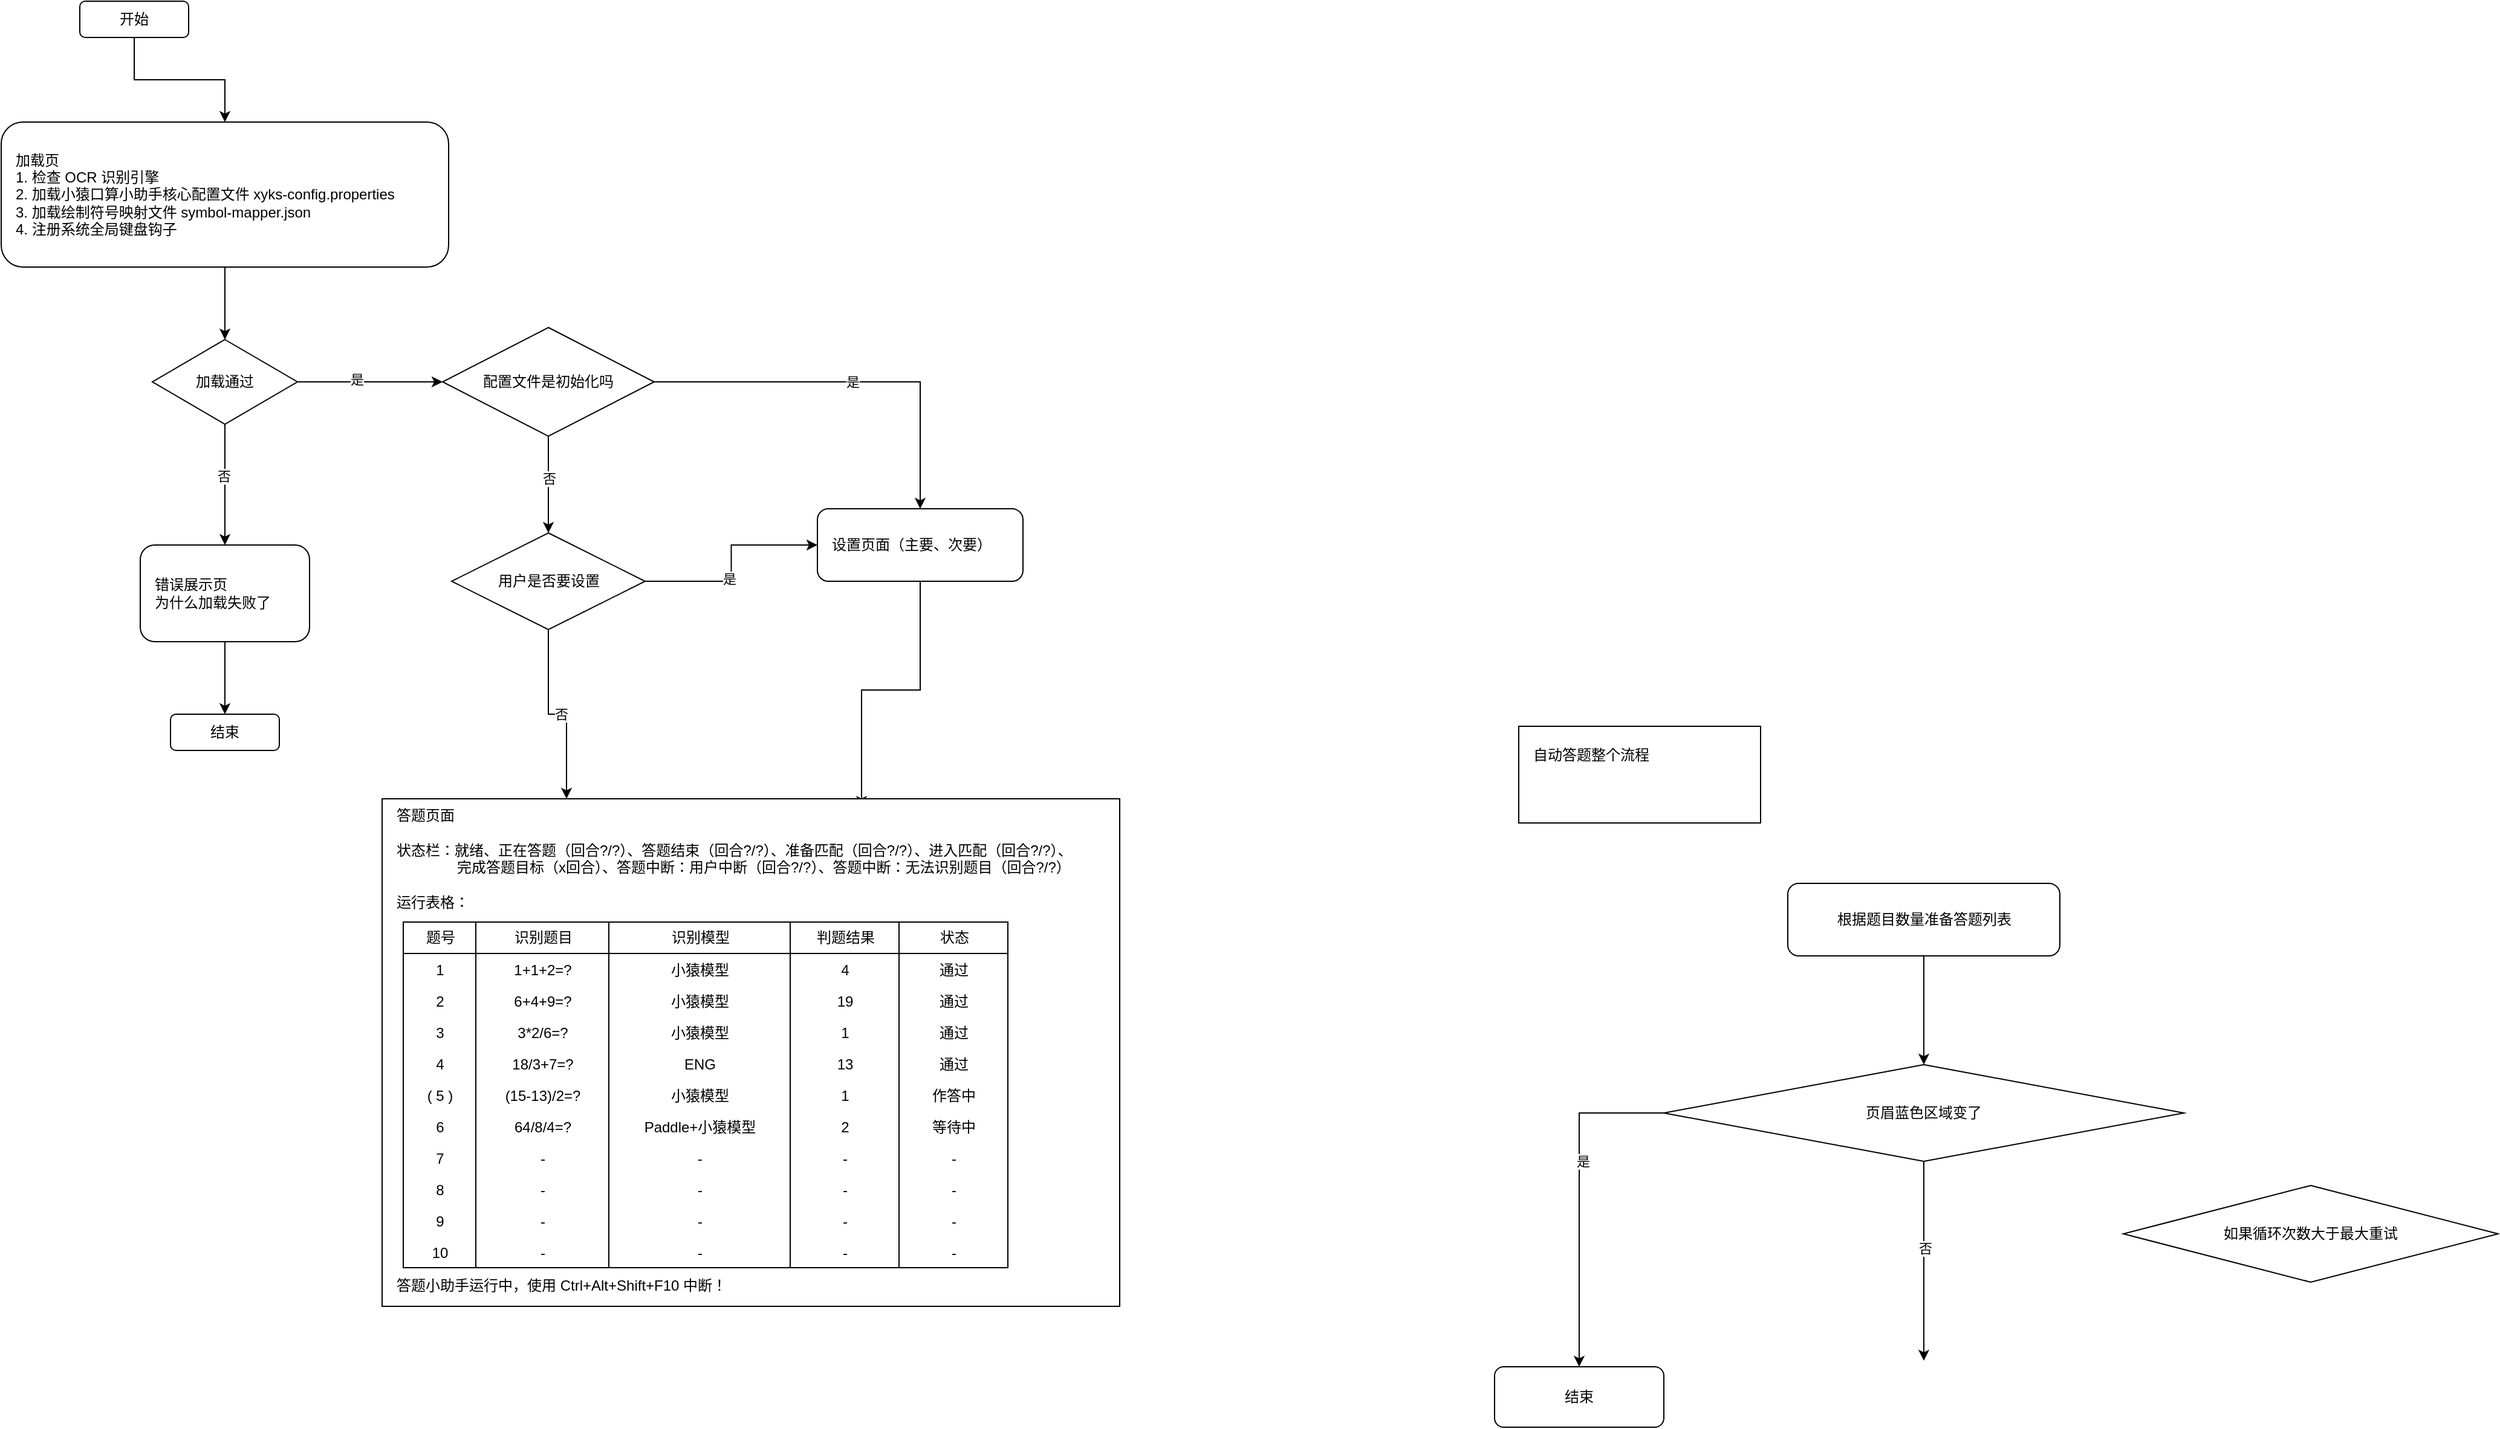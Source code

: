 <mxfile version="24.7.17">
  <diagram name="第 1 页" id="VIQIuGn3ec8fBQR2KspF">
    <mxGraphModel dx="989" dy="582" grid="1" gridSize="10" guides="1" tooltips="1" connect="1" arrows="1" fold="1" page="0" pageScale="1" pageWidth="827" pageHeight="1169" math="0" shadow="0">
      <root>
        <mxCell id="0" />
        <mxCell id="1" parent="0" />
        <mxCell id="X5T_Op0z2veCH_wAgRr7-8" style="edgeStyle=orthogonalEdgeStyle;rounded=0;orthogonalLoop=1;jettySize=auto;html=1;" parent="1" source="X5T_Op0z2veCH_wAgRr7-1" target="X5T_Op0z2veCH_wAgRr7-5" edge="1">
          <mxGeometry relative="1" as="geometry" />
        </mxCell>
        <mxCell id="X5T_Op0z2veCH_wAgRr7-1" value="开始" style="rounded=1;whiteSpace=wrap;html=1;" parent="1" vertex="1">
          <mxGeometry x="200" y="40" width="90" height="30" as="geometry" />
        </mxCell>
        <mxCell id="X5T_Op0z2veCH_wAgRr7-10" style="edgeStyle=orthogonalEdgeStyle;rounded=0;orthogonalLoop=1;jettySize=auto;html=1;" parent="1" source="X5T_Op0z2veCH_wAgRr7-5" target="X5T_Op0z2veCH_wAgRr7-7" edge="1">
          <mxGeometry relative="1" as="geometry" />
        </mxCell>
        <mxCell id="X5T_Op0z2veCH_wAgRr7-5" value="&lt;div&gt;加载页&lt;/div&gt;&lt;div&gt;1. 检查 OCR 识别引擎&lt;/div&gt;&lt;div&gt;2. 加载小猿口算小助手核心配置文件 xyks-config.properties&lt;/div&gt;&lt;div&gt;3. 加载绘制符号映射文件 symbol-mapper.json&lt;/div&gt;&lt;div&gt;4. 注册系统全局键盘钩子&lt;/div&gt;" style="rounded=1;whiteSpace=wrap;html=1;align=left;horizontal=1;spacingLeft=10;" parent="1" vertex="1">
          <mxGeometry x="135" y="140" width="370" height="120" as="geometry" />
        </mxCell>
        <mxCell id="X5T_Op0z2veCH_wAgRr7-6" value="结束" style="rounded=1;whiteSpace=wrap;html=1;" parent="1" vertex="1">
          <mxGeometry x="275" y="630" width="90" height="30" as="geometry" />
        </mxCell>
        <mxCell id="X5T_Op0z2veCH_wAgRr7-12" style="edgeStyle=orthogonalEdgeStyle;rounded=0;orthogonalLoop=1;jettySize=auto;html=1;entryX=0.5;entryY=0;entryDx=0;entryDy=0;" parent="1" source="X5T_Op0z2veCH_wAgRr7-7" target="X5T_Op0z2veCH_wAgRr7-11" edge="1">
          <mxGeometry relative="1" as="geometry" />
        </mxCell>
        <mxCell id="X5T_Op0z2veCH_wAgRr7-13" value="否" style="edgeLabel;html=1;align=center;verticalAlign=middle;resizable=0;points=[];" parent="X5T_Op0z2veCH_wAgRr7-12" vertex="1" connectable="0">
          <mxGeometry x="-0.153" y="-1" relative="1" as="geometry">
            <mxPoint as="offset" />
          </mxGeometry>
        </mxCell>
        <mxCell id="X5T_Op0z2veCH_wAgRr7-22" style="edgeStyle=orthogonalEdgeStyle;rounded=0;orthogonalLoop=1;jettySize=auto;html=1;entryX=0;entryY=0.5;entryDx=0;entryDy=0;" parent="1" source="X5T_Op0z2veCH_wAgRr7-7" target="X5T_Op0z2veCH_wAgRr7-16" edge="1">
          <mxGeometry relative="1" as="geometry" />
        </mxCell>
        <mxCell id="X5T_Op0z2veCH_wAgRr7-23" value="是" style="edgeLabel;html=1;align=center;verticalAlign=middle;resizable=0;points=[];" parent="X5T_Op0z2veCH_wAgRr7-22" vertex="1" connectable="0">
          <mxGeometry x="-0.185" y="2" relative="1" as="geometry">
            <mxPoint as="offset" />
          </mxGeometry>
        </mxCell>
        <mxCell id="X5T_Op0z2veCH_wAgRr7-7" value="加载通过" style="rhombus;whiteSpace=wrap;html=1;" parent="1" vertex="1">
          <mxGeometry x="260" y="320" width="120" height="70" as="geometry" />
        </mxCell>
        <mxCell id="X5T_Op0z2veCH_wAgRr7-14" style="edgeStyle=orthogonalEdgeStyle;rounded=0;orthogonalLoop=1;jettySize=auto;html=1;entryX=0.5;entryY=0;entryDx=0;entryDy=0;" parent="1" source="X5T_Op0z2veCH_wAgRr7-11" target="X5T_Op0z2veCH_wAgRr7-6" edge="1">
          <mxGeometry relative="1" as="geometry" />
        </mxCell>
        <mxCell id="X5T_Op0z2veCH_wAgRr7-11" value="错误展示页&lt;div&gt;为什么加载失败了&lt;/div&gt;" style="rounded=1;whiteSpace=wrap;html=1;align=left;verticalAlign=middle;spacingLeft=10;" parent="1" vertex="1">
          <mxGeometry x="250" y="490" width="140" height="80" as="geometry" />
        </mxCell>
        <mxCell id="X5T_Op0z2veCH_wAgRr7-15" value="设置页面（主要、次要）" style="rounded=1;whiteSpace=wrap;html=1;spacingLeft=10;align=left;" parent="1" vertex="1">
          <mxGeometry x="810" y="460" width="170" height="60" as="geometry" />
        </mxCell>
        <mxCell id="X5T_Op0z2veCH_wAgRr7-18" style="edgeStyle=orthogonalEdgeStyle;rounded=0;orthogonalLoop=1;jettySize=auto;html=1;" parent="1" source="X5T_Op0z2veCH_wAgRr7-16" target="X5T_Op0z2veCH_wAgRr7-17" edge="1">
          <mxGeometry relative="1" as="geometry" />
        </mxCell>
        <mxCell id="X5T_Op0z2veCH_wAgRr7-19" value="否" style="edgeLabel;html=1;align=center;verticalAlign=middle;resizable=0;points=[];" parent="X5T_Op0z2veCH_wAgRr7-18" vertex="1" connectable="0">
          <mxGeometry x="-0.119" relative="1" as="geometry">
            <mxPoint as="offset" />
          </mxGeometry>
        </mxCell>
        <mxCell id="X5T_Op0z2veCH_wAgRr7-20" style="edgeStyle=orthogonalEdgeStyle;rounded=0;orthogonalLoop=1;jettySize=auto;html=1;entryX=0.5;entryY=0;entryDx=0;entryDy=0;" parent="1" source="X5T_Op0z2veCH_wAgRr7-16" target="X5T_Op0z2veCH_wAgRr7-15" edge="1">
          <mxGeometry relative="1" as="geometry">
            <Array as="points">
              <mxPoint x="895" y="355" />
            </Array>
          </mxGeometry>
        </mxCell>
        <mxCell id="X5T_Op0z2veCH_wAgRr7-21" value="是" style="edgeLabel;html=1;align=center;verticalAlign=middle;resizable=0;points=[];" parent="X5T_Op0z2veCH_wAgRr7-20" vertex="1" connectable="0">
          <mxGeometry x="0.009" relative="1" as="geometry">
            <mxPoint as="offset" />
          </mxGeometry>
        </mxCell>
        <mxCell id="X5T_Op0z2veCH_wAgRr7-16" value="配置文件是初始化吗" style="rhombus;whiteSpace=wrap;html=1;" parent="1" vertex="1">
          <mxGeometry x="500" y="310" width="175" height="90" as="geometry" />
        </mxCell>
        <mxCell id="X5T_Op0z2veCH_wAgRr7-27" style="edgeStyle=orthogonalEdgeStyle;rounded=0;orthogonalLoop=1;jettySize=auto;html=1;entryX=0.25;entryY=0;entryDx=0;entryDy=0;" parent="1" source="X5T_Op0z2veCH_wAgRr7-17" target="X5T_Op0z2veCH_wAgRr7-26" edge="1">
          <mxGeometry relative="1" as="geometry" />
        </mxCell>
        <mxCell id="X5T_Op0z2veCH_wAgRr7-28" value="否" style="edgeLabel;html=1;align=center;verticalAlign=middle;resizable=0;points=[];" parent="X5T_Op0z2veCH_wAgRr7-27" vertex="1" connectable="0">
          <mxGeometry x="0.035" relative="1" as="geometry">
            <mxPoint as="offset" />
          </mxGeometry>
        </mxCell>
        <mxCell id="X5T_Op0z2veCH_wAgRr7-17" value="用户是否要设置" style="rhombus;whiteSpace=wrap;html=1;" parent="1" vertex="1">
          <mxGeometry x="507.5" y="480" width="160" height="80" as="geometry" />
        </mxCell>
        <mxCell id="X5T_Op0z2veCH_wAgRr7-24" style="edgeStyle=orthogonalEdgeStyle;rounded=0;orthogonalLoop=1;jettySize=auto;html=1;entryX=0;entryY=0.5;entryDx=0;entryDy=0;" parent="1" source="X5T_Op0z2veCH_wAgRr7-17" target="X5T_Op0z2veCH_wAgRr7-15" edge="1">
          <mxGeometry relative="1" as="geometry" />
        </mxCell>
        <mxCell id="X5T_Op0z2veCH_wAgRr7-25" value="是" style="edgeLabel;html=1;align=center;verticalAlign=middle;resizable=0;points=[];" parent="X5T_Op0z2veCH_wAgRr7-24" vertex="1" connectable="0">
          <mxGeometry x="-0.199" y="2" relative="1" as="geometry">
            <mxPoint as="offset" />
          </mxGeometry>
        </mxCell>
        <mxCell id="X5T_Op0z2veCH_wAgRr7-29" style="edgeStyle=orthogonalEdgeStyle;rounded=0;orthogonalLoop=1;jettySize=auto;html=1;entryX=0.65;entryY=0.016;entryDx=0;entryDy=0;entryPerimeter=0;" parent="1" source="X5T_Op0z2veCH_wAgRr7-15" target="X5T_Op0z2veCH_wAgRr7-26" edge="1">
          <mxGeometry relative="1" as="geometry" />
        </mxCell>
        <mxCell id="X5T_Op0z2veCH_wAgRr7-225" value="" style="group" parent="1" vertex="1" connectable="0">
          <mxGeometry x="450" y="700" width="610" height="420" as="geometry" />
        </mxCell>
        <mxCell id="X5T_Op0z2veCH_wAgRr7-26" value="答题页面&lt;div&gt;&lt;br&gt;&lt;/div&gt;&lt;div&gt;状态栏：就绪、正在答题（回合?/?）、答题结束&lt;span style=&quot;background-color: initial;&quot;&gt;（回合?/?）&lt;/span&gt;&lt;span style=&quot;background-color: initial;&quot;&gt;、准备匹配&lt;/span&gt;&lt;span style=&quot;background-color: initial;&quot;&gt;（回合?/?）&lt;/span&gt;&lt;span style=&quot;background-color: initial;&quot;&gt;、进入匹配&lt;/span&gt;&lt;span style=&quot;background-color: initial;&quot;&gt;（回合?/?）&lt;/span&gt;&lt;span style=&quot;background-color: initial;&quot;&gt;、&lt;/span&gt;&lt;/div&gt;&lt;div&gt;&lt;span style=&quot;background-color: initial;&quot;&gt;&amp;nbsp; &amp;nbsp; &amp;nbsp; &amp;nbsp; &amp;nbsp; &amp;nbsp; &amp;nbsp; &amp;nbsp;完成答题目标（x回合）、答题中断：用户中断（回合?/?）、&lt;/span&gt;&lt;span style=&quot;background-color: initial;&quot;&gt;答题中断：无法识别题目（回合?/?）&lt;/span&gt;&lt;/div&gt;&lt;div&gt;&lt;span style=&quot;background-color: initial;&quot;&gt;&lt;br&gt;&lt;/span&gt;&lt;/div&gt;&lt;div&gt;&lt;span style=&quot;background-color: initial;&quot;&gt;运行表格：&lt;/span&gt;&lt;br&gt;&lt;/div&gt;&lt;div&gt;&lt;span style=&quot;background-color: initial;&quot;&gt;&lt;br&gt;&lt;/span&gt;&lt;/div&gt;&lt;div&gt;&lt;br&gt;&lt;/div&gt;&lt;div&gt;&lt;span style=&quot;background-color: initial;&quot;&gt;&lt;br&gt;&lt;/span&gt;&lt;/div&gt;&lt;div&gt;&lt;span style=&quot;background-color: initial;&quot;&gt;&lt;br&gt;&lt;/span&gt;&lt;/div&gt;&lt;div&gt;&lt;span style=&quot;background-color: initial;&quot;&gt;&lt;br&gt;&lt;/span&gt;&lt;/div&gt;&lt;div&gt;&lt;span style=&quot;background-color: initial;&quot;&gt;&lt;br&gt;&lt;/span&gt;&lt;/div&gt;&lt;div&gt;&lt;span style=&quot;background-color: initial;&quot;&gt;&lt;br&gt;&lt;/span&gt;&lt;/div&gt;&lt;div&gt;&lt;span style=&quot;background-color: initial;&quot;&gt;&lt;br&gt;&lt;/span&gt;&lt;/div&gt;&lt;div&gt;&lt;span style=&quot;background-color: initial;&quot;&gt;&lt;br&gt;&lt;/span&gt;&lt;/div&gt;&lt;div&gt;&lt;span style=&quot;background-color: initial;&quot;&gt;&lt;br&gt;&lt;/span&gt;&lt;/div&gt;&lt;div&gt;&lt;span style=&quot;background-color: initial;&quot;&gt;&lt;br&gt;&lt;/span&gt;&lt;/div&gt;&lt;div&gt;&lt;span style=&quot;background-color: initial;&quot;&gt;&lt;br&gt;&lt;/span&gt;&lt;/div&gt;&lt;div&gt;&lt;span style=&quot;background-color: initial;&quot;&gt;&lt;br&gt;&lt;/span&gt;&lt;/div&gt;&lt;div&gt;&lt;span style=&quot;background-color: initial;&quot;&gt;&lt;br&gt;&lt;/span&gt;&lt;/div&gt;&lt;div&gt;&lt;span style=&quot;background-color: initial;&quot;&gt;&lt;br&gt;&lt;/span&gt;&lt;/div&gt;&lt;div&gt;&lt;span style=&quot;background-color: initial;&quot;&gt;&lt;br&gt;&lt;/span&gt;&lt;/div&gt;&lt;div&gt;&lt;span style=&quot;background-color: initial;&quot;&gt;&lt;br&gt;&lt;/span&gt;&lt;/div&gt;&lt;div&gt;&lt;span style=&quot;background-color: initial;&quot;&gt;&lt;br&gt;&lt;/span&gt;&lt;/div&gt;&lt;div&gt;&lt;span style=&quot;background-color: initial;&quot;&gt;&lt;br&gt;&lt;/span&gt;&lt;/div&gt;&lt;div&gt;&lt;span style=&quot;background-color: initial;&quot;&gt;&lt;br&gt;&lt;/span&gt;&lt;/div&gt;&lt;div&gt;&lt;span style=&quot;background-color: initial;&quot;&gt;&lt;br&gt;&lt;/span&gt;&lt;/div&gt;&lt;div&gt;答题小助手运行中，使用 Ctrl+Alt+Shift+F10 中断！&lt;/div&gt;" style="rounded=0;whiteSpace=wrap;html=1;spacingLeft=10;align=left;verticalAlign=top;" parent="X5T_Op0z2veCH_wAgRr7-225" vertex="1">
          <mxGeometry width="610" height="420" as="geometry" />
        </mxCell>
        <mxCell id="X5T_Op0z2veCH_wAgRr7-167" value="题号" style="swimlane;fontStyle=0;childLayout=stackLayout;horizontal=1;startSize=26;fillColor=none;horizontalStack=0;resizeParent=1;resizeParentMax=0;resizeLast=0;collapsible=1;marginBottom=0;html=1;align=center;" parent="X5T_Op0z2veCH_wAgRr7-225" vertex="1">
          <mxGeometry x="17.5" y="102" width="60" height="286" as="geometry" />
        </mxCell>
        <mxCell id="X5T_Op0z2veCH_wAgRr7-168" value="1" style="text;strokeColor=none;fillColor=none;align=center;verticalAlign=top;spacingLeft=4;spacingRight=4;overflow=hidden;rotatable=0;points=[[0,0.5],[1,0.5]];portConstraint=eastwest;whiteSpace=wrap;html=1;" parent="X5T_Op0z2veCH_wAgRr7-167" vertex="1">
          <mxGeometry y="26" width="60" height="26" as="geometry" />
        </mxCell>
        <mxCell id="X5T_Op0z2veCH_wAgRr7-169" value="2" style="text;strokeColor=none;fillColor=none;align=center;verticalAlign=top;spacingLeft=4;spacingRight=4;overflow=hidden;rotatable=0;points=[[0,0.5],[1,0.5]];portConstraint=eastwest;whiteSpace=wrap;html=1;" parent="X5T_Op0z2veCH_wAgRr7-167" vertex="1">
          <mxGeometry y="52" width="60" height="26" as="geometry" />
        </mxCell>
        <mxCell id="X5T_Op0z2veCH_wAgRr7-173" value="3" style="text;strokeColor=none;fillColor=none;align=center;verticalAlign=top;spacingLeft=4;spacingRight=4;overflow=hidden;rotatable=0;points=[[0,0.5],[1,0.5]];portConstraint=eastwest;whiteSpace=wrap;html=1;" parent="X5T_Op0z2veCH_wAgRr7-167" vertex="1">
          <mxGeometry y="78" width="60" height="26" as="geometry" />
        </mxCell>
        <mxCell id="X5T_Op0z2veCH_wAgRr7-174" value="4" style="text;strokeColor=none;fillColor=none;align=center;verticalAlign=top;spacingLeft=4;spacingRight=4;overflow=hidden;rotatable=0;points=[[0,0.5],[1,0.5]];portConstraint=eastwest;whiteSpace=wrap;html=1;" parent="X5T_Op0z2veCH_wAgRr7-167" vertex="1">
          <mxGeometry y="104" width="60" height="26" as="geometry" />
        </mxCell>
        <mxCell id="X5T_Op0z2veCH_wAgRr7-175" value="( 5 )" style="text;strokeColor=none;fillColor=none;align=center;verticalAlign=top;spacingLeft=4;spacingRight=4;overflow=hidden;rotatable=0;points=[[0,0.5],[1,0.5]];portConstraint=eastwest;whiteSpace=wrap;html=1;" parent="X5T_Op0z2veCH_wAgRr7-167" vertex="1">
          <mxGeometry y="130" width="60" height="26" as="geometry" />
        </mxCell>
        <mxCell id="X5T_Op0z2veCH_wAgRr7-172" value="6" style="text;strokeColor=none;fillColor=none;align=center;verticalAlign=top;spacingLeft=4;spacingRight=4;overflow=hidden;rotatable=0;points=[[0,0.5],[1,0.5]];portConstraint=eastwest;whiteSpace=wrap;html=1;" parent="X5T_Op0z2veCH_wAgRr7-167" vertex="1">
          <mxGeometry y="156" width="60" height="26" as="geometry" />
        </mxCell>
        <mxCell id="X5T_Op0z2veCH_wAgRr7-171" value="7" style="text;strokeColor=none;fillColor=none;align=center;verticalAlign=top;spacingLeft=4;spacingRight=4;overflow=hidden;rotatable=0;points=[[0,0.5],[1,0.5]];portConstraint=eastwest;whiteSpace=wrap;html=1;" parent="X5T_Op0z2veCH_wAgRr7-167" vertex="1">
          <mxGeometry y="182" width="60" height="26" as="geometry" />
        </mxCell>
        <mxCell id="X5T_Op0z2veCH_wAgRr7-170" value="8" style="text;strokeColor=none;fillColor=none;align=center;verticalAlign=top;spacingLeft=4;spacingRight=4;overflow=hidden;rotatable=0;points=[[0,0.5],[1,0.5]];portConstraint=eastwest;whiteSpace=wrap;html=1;" parent="X5T_Op0z2veCH_wAgRr7-167" vertex="1">
          <mxGeometry y="208" width="60" height="26" as="geometry" />
        </mxCell>
        <mxCell id="X5T_Op0z2veCH_wAgRr7-178" value="9" style="text;strokeColor=none;fillColor=none;align=center;verticalAlign=top;spacingLeft=4;spacingRight=4;overflow=hidden;rotatable=0;points=[[0,0.5],[1,0.5]];portConstraint=eastwest;whiteSpace=wrap;html=1;" parent="X5T_Op0z2veCH_wAgRr7-167" vertex="1">
          <mxGeometry y="234" width="60" height="26" as="geometry" />
        </mxCell>
        <mxCell id="X5T_Op0z2veCH_wAgRr7-177" value="10" style="text;strokeColor=none;fillColor=none;align=center;verticalAlign=top;spacingLeft=4;spacingRight=4;overflow=hidden;rotatable=0;points=[[0,0.5],[1,0.5]];portConstraint=eastwest;whiteSpace=wrap;html=1;" parent="X5T_Op0z2veCH_wAgRr7-167" vertex="1">
          <mxGeometry y="260" width="60" height="26" as="geometry" />
        </mxCell>
        <mxCell id="X5T_Op0z2veCH_wAgRr7-179" value="识别题目" style="swimlane;fontStyle=0;childLayout=stackLayout;horizontal=1;startSize=26;fillColor=none;horizontalStack=0;resizeParent=1;resizeParentMax=0;resizeLast=0;collapsible=1;marginBottom=0;html=1;align=center;swimlaneFillColor=none;strokeColor=default;swimlaneLine=1;glass=0;rounded=0;shadow=0;" parent="X5T_Op0z2veCH_wAgRr7-225" vertex="1">
          <mxGeometry x="77.5" y="102" width="110" height="286" as="geometry">
            <mxRectangle x="490" y="1090" width="90" height="30" as="alternateBounds" />
          </mxGeometry>
        </mxCell>
        <mxCell id="X5T_Op0z2veCH_wAgRr7-180" value="1+1+2=?" style="text;strokeColor=none;fillColor=none;align=center;verticalAlign=top;spacingLeft=4;spacingRight=4;overflow=hidden;rotatable=0;points=[[0,0.5],[1,0.5]];portConstraint=eastwest;whiteSpace=wrap;html=1;" parent="X5T_Op0z2veCH_wAgRr7-179" vertex="1">
          <mxGeometry y="26" width="110" height="26" as="geometry" />
        </mxCell>
        <mxCell id="X5T_Op0z2veCH_wAgRr7-181" value="6+4+9=?" style="text;strokeColor=none;fillColor=none;align=center;verticalAlign=top;spacingLeft=4;spacingRight=4;overflow=hidden;rotatable=0;points=[[0,0.5],[1,0.5]];portConstraint=eastwest;whiteSpace=wrap;html=1;" parent="X5T_Op0z2veCH_wAgRr7-179" vertex="1">
          <mxGeometry y="52" width="110" height="26" as="geometry" />
        </mxCell>
        <mxCell id="X5T_Op0z2veCH_wAgRr7-182" value="3*2/6=?" style="text;strokeColor=none;fillColor=none;align=center;verticalAlign=top;spacingLeft=4;spacingRight=4;overflow=hidden;rotatable=0;points=[[0,0.5],[1,0.5]];portConstraint=eastwest;whiteSpace=wrap;html=1;" parent="X5T_Op0z2veCH_wAgRr7-179" vertex="1">
          <mxGeometry y="78" width="110" height="26" as="geometry" />
        </mxCell>
        <mxCell id="X5T_Op0z2veCH_wAgRr7-183" value="18/3+7=?" style="text;strokeColor=none;fillColor=none;align=center;verticalAlign=top;spacingLeft=4;spacingRight=4;overflow=hidden;rotatable=0;points=[[0,0.5],[1,0.5]];portConstraint=eastwest;whiteSpace=wrap;html=1;" parent="X5T_Op0z2veCH_wAgRr7-179" vertex="1">
          <mxGeometry y="104" width="110" height="26" as="geometry" />
        </mxCell>
        <mxCell id="X5T_Op0z2veCH_wAgRr7-184" value="(15-13)/2=?" style="text;strokeColor=none;fillColor=none;align=center;verticalAlign=top;spacingLeft=4;spacingRight=4;overflow=hidden;rotatable=0;points=[[0,0.5],[1,0.5]];portConstraint=eastwest;whiteSpace=wrap;html=1;" parent="X5T_Op0z2veCH_wAgRr7-179" vertex="1">
          <mxGeometry y="130" width="110" height="26" as="geometry" />
        </mxCell>
        <mxCell id="X5T_Op0z2veCH_wAgRr7-185" value="64/8/4=?" style="text;strokeColor=none;fillColor=none;align=center;verticalAlign=top;spacingLeft=4;spacingRight=4;overflow=hidden;rotatable=0;points=[[0,0.5],[1,0.5]];portConstraint=eastwest;whiteSpace=wrap;html=1;" parent="X5T_Op0z2veCH_wAgRr7-179" vertex="1">
          <mxGeometry y="156" width="110" height="26" as="geometry" />
        </mxCell>
        <mxCell id="X5T_Op0z2veCH_wAgRr7-186" value="-" style="text;strokeColor=none;fillColor=none;align=center;verticalAlign=top;spacingLeft=4;spacingRight=4;overflow=hidden;rotatable=0;points=[[0,0.5],[1,0.5]];portConstraint=eastwest;whiteSpace=wrap;html=1;" parent="X5T_Op0z2veCH_wAgRr7-179" vertex="1">
          <mxGeometry y="182" width="110" height="26" as="geometry" />
        </mxCell>
        <mxCell id="X5T_Op0z2veCH_wAgRr7-187" value="-" style="text;strokeColor=none;fillColor=none;align=center;verticalAlign=top;spacingLeft=4;spacingRight=4;overflow=hidden;rotatable=0;points=[[0,0.5],[1,0.5]];portConstraint=eastwest;whiteSpace=wrap;html=1;" parent="X5T_Op0z2veCH_wAgRr7-179" vertex="1">
          <mxGeometry y="208" width="110" height="26" as="geometry" />
        </mxCell>
        <mxCell id="X5T_Op0z2veCH_wAgRr7-188" value="-" style="text;strokeColor=none;fillColor=none;align=center;verticalAlign=top;spacingLeft=4;spacingRight=4;overflow=hidden;rotatable=0;points=[[0,0.5],[1,0.5]];portConstraint=eastwest;whiteSpace=wrap;html=1;" parent="X5T_Op0z2veCH_wAgRr7-179" vertex="1">
          <mxGeometry y="234" width="110" height="26" as="geometry" />
        </mxCell>
        <mxCell id="X5T_Op0z2veCH_wAgRr7-189" value="-" style="text;strokeColor=none;fillColor=none;align=center;verticalAlign=top;spacingLeft=4;spacingRight=4;overflow=hidden;rotatable=0;points=[[0,0.5],[1,0.5]];portConstraint=eastwest;whiteSpace=wrap;html=1;" parent="X5T_Op0z2veCH_wAgRr7-179" vertex="1">
          <mxGeometry y="260" width="110" height="26" as="geometry" />
        </mxCell>
        <mxCell id="X5T_Op0z2veCH_wAgRr7-191" value="判题结果" style="swimlane;fontStyle=0;childLayout=stackLayout;horizontal=1;startSize=26;fillColor=none;horizontalStack=0;resizeParent=1;resizeParentMax=0;resizeLast=0;collapsible=1;marginBottom=0;html=1;align=center;" parent="X5T_Op0z2veCH_wAgRr7-225" vertex="1">
          <mxGeometry x="337.5" y="102" width="90" height="286" as="geometry" />
        </mxCell>
        <mxCell id="X5T_Op0z2veCH_wAgRr7-192" value="4" style="text;strokeColor=none;fillColor=none;align=center;verticalAlign=top;spacingLeft=4;spacingRight=4;overflow=hidden;rotatable=0;points=[[0,0.5],[1,0.5]];portConstraint=eastwest;whiteSpace=wrap;html=1;" parent="X5T_Op0z2veCH_wAgRr7-191" vertex="1">
          <mxGeometry y="26" width="90" height="26" as="geometry" />
        </mxCell>
        <mxCell id="X5T_Op0z2veCH_wAgRr7-193" value="19" style="text;strokeColor=none;fillColor=none;align=center;verticalAlign=top;spacingLeft=4;spacingRight=4;overflow=hidden;rotatable=0;points=[[0,0.5],[1,0.5]];portConstraint=eastwest;whiteSpace=wrap;html=1;" parent="X5T_Op0z2veCH_wAgRr7-191" vertex="1">
          <mxGeometry y="52" width="90" height="26" as="geometry" />
        </mxCell>
        <mxCell id="X5T_Op0z2veCH_wAgRr7-194" value="1" style="text;strokeColor=none;fillColor=none;align=center;verticalAlign=top;spacingLeft=4;spacingRight=4;overflow=hidden;rotatable=0;points=[[0,0.5],[1,0.5]];portConstraint=eastwest;whiteSpace=wrap;html=1;" parent="X5T_Op0z2veCH_wAgRr7-191" vertex="1">
          <mxGeometry y="78" width="90" height="26" as="geometry" />
        </mxCell>
        <mxCell id="X5T_Op0z2veCH_wAgRr7-195" value="13" style="text;strokeColor=none;fillColor=none;align=center;verticalAlign=top;spacingLeft=4;spacingRight=4;overflow=hidden;rotatable=0;points=[[0,0.5],[1,0.5]];portConstraint=eastwest;whiteSpace=wrap;html=1;" parent="X5T_Op0z2veCH_wAgRr7-191" vertex="1">
          <mxGeometry y="104" width="90" height="26" as="geometry" />
        </mxCell>
        <mxCell id="X5T_Op0z2veCH_wAgRr7-196" value="1" style="text;strokeColor=none;fillColor=none;align=center;verticalAlign=top;spacingLeft=4;spacingRight=4;overflow=hidden;rotatable=0;points=[[0,0.5],[1,0.5]];portConstraint=eastwest;whiteSpace=wrap;html=1;" parent="X5T_Op0z2veCH_wAgRr7-191" vertex="1">
          <mxGeometry y="130" width="90" height="26" as="geometry" />
        </mxCell>
        <mxCell id="X5T_Op0z2veCH_wAgRr7-197" value="2" style="text;strokeColor=none;fillColor=none;align=center;verticalAlign=top;spacingLeft=4;spacingRight=4;overflow=hidden;rotatable=0;points=[[0,0.5],[1,0.5]];portConstraint=eastwest;whiteSpace=wrap;html=1;" parent="X5T_Op0z2veCH_wAgRr7-191" vertex="1">
          <mxGeometry y="156" width="90" height="26" as="geometry" />
        </mxCell>
        <mxCell id="X5T_Op0z2veCH_wAgRr7-198" value="-" style="text;strokeColor=none;fillColor=none;align=center;verticalAlign=top;spacingLeft=4;spacingRight=4;overflow=hidden;rotatable=0;points=[[0,0.5],[1,0.5]];portConstraint=eastwest;whiteSpace=wrap;html=1;" parent="X5T_Op0z2veCH_wAgRr7-191" vertex="1">
          <mxGeometry y="182" width="90" height="26" as="geometry" />
        </mxCell>
        <mxCell id="X5T_Op0z2veCH_wAgRr7-199" value="-" style="text;strokeColor=none;fillColor=none;align=center;verticalAlign=top;spacingLeft=4;spacingRight=4;overflow=hidden;rotatable=0;points=[[0,0.5],[1,0.5]];portConstraint=eastwest;whiteSpace=wrap;html=1;" parent="X5T_Op0z2veCH_wAgRr7-191" vertex="1">
          <mxGeometry y="208" width="90" height="26" as="geometry" />
        </mxCell>
        <mxCell id="X5T_Op0z2veCH_wAgRr7-200" value="-" style="text;strokeColor=none;fillColor=none;align=center;verticalAlign=top;spacingLeft=4;spacingRight=4;overflow=hidden;rotatable=0;points=[[0,0.5],[1,0.5]];portConstraint=eastwest;whiteSpace=wrap;html=1;" parent="X5T_Op0z2veCH_wAgRr7-191" vertex="1">
          <mxGeometry y="234" width="90" height="26" as="geometry" />
        </mxCell>
        <mxCell id="X5T_Op0z2veCH_wAgRr7-201" value="-" style="text;strokeColor=none;fillColor=none;align=center;verticalAlign=top;spacingLeft=4;spacingRight=4;overflow=hidden;rotatable=0;points=[[0,0.5],[1,0.5]];portConstraint=eastwest;whiteSpace=wrap;html=1;" parent="X5T_Op0z2veCH_wAgRr7-191" vertex="1">
          <mxGeometry y="260" width="90" height="26" as="geometry" />
        </mxCell>
        <mxCell id="X5T_Op0z2veCH_wAgRr7-202" value="状态" style="swimlane;fontStyle=0;childLayout=stackLayout;horizontal=1;startSize=26;fillColor=none;horizontalStack=0;resizeParent=1;resizeParentMax=0;resizeLast=0;collapsible=1;marginBottom=0;html=1;align=center;" parent="X5T_Op0z2veCH_wAgRr7-225" vertex="1">
          <mxGeometry x="427.5" y="102" width="90" height="286" as="geometry" />
        </mxCell>
        <mxCell id="X5T_Op0z2veCH_wAgRr7-203" value="通过" style="text;strokeColor=none;fillColor=none;align=center;verticalAlign=top;spacingLeft=4;spacingRight=4;overflow=hidden;rotatable=0;points=[[0,0.5],[1,0.5]];portConstraint=eastwest;whiteSpace=wrap;html=1;" parent="X5T_Op0z2veCH_wAgRr7-202" vertex="1">
          <mxGeometry y="26" width="90" height="26" as="geometry" />
        </mxCell>
        <mxCell id="X5T_Op0z2veCH_wAgRr7-204" value="通过" style="text;strokeColor=none;fillColor=none;align=center;verticalAlign=top;spacingLeft=4;spacingRight=4;overflow=hidden;rotatable=0;points=[[0,0.5],[1,0.5]];portConstraint=eastwest;whiteSpace=wrap;html=1;" parent="X5T_Op0z2veCH_wAgRr7-202" vertex="1">
          <mxGeometry y="52" width="90" height="26" as="geometry" />
        </mxCell>
        <mxCell id="X5T_Op0z2veCH_wAgRr7-205" value="通过" style="text;strokeColor=none;fillColor=none;align=center;verticalAlign=top;spacingLeft=4;spacingRight=4;overflow=hidden;rotatable=0;points=[[0,0.5],[1,0.5]];portConstraint=eastwest;whiteSpace=wrap;html=1;" parent="X5T_Op0z2veCH_wAgRr7-202" vertex="1">
          <mxGeometry y="78" width="90" height="26" as="geometry" />
        </mxCell>
        <mxCell id="X5T_Op0z2veCH_wAgRr7-206" value="通过" style="text;strokeColor=none;fillColor=none;align=center;verticalAlign=top;spacingLeft=4;spacingRight=4;overflow=hidden;rotatable=0;points=[[0,0.5],[1,0.5]];portConstraint=eastwest;whiteSpace=wrap;html=1;" parent="X5T_Op0z2veCH_wAgRr7-202" vertex="1">
          <mxGeometry y="104" width="90" height="26" as="geometry" />
        </mxCell>
        <mxCell id="X5T_Op0z2veCH_wAgRr7-207" value="作答中" style="text;strokeColor=none;fillColor=none;align=center;verticalAlign=top;spacingLeft=4;spacingRight=4;overflow=hidden;rotatable=0;points=[[0,0.5],[1,0.5]];portConstraint=eastwest;whiteSpace=wrap;html=1;" parent="X5T_Op0z2veCH_wAgRr7-202" vertex="1">
          <mxGeometry y="130" width="90" height="26" as="geometry" />
        </mxCell>
        <mxCell id="X5T_Op0z2veCH_wAgRr7-208" value="等待中" style="text;strokeColor=none;fillColor=none;align=center;verticalAlign=top;spacingLeft=4;spacingRight=4;overflow=hidden;rotatable=0;points=[[0,0.5],[1,0.5]];portConstraint=eastwest;whiteSpace=wrap;html=1;" parent="X5T_Op0z2veCH_wAgRr7-202" vertex="1">
          <mxGeometry y="156" width="90" height="26" as="geometry" />
        </mxCell>
        <mxCell id="X5T_Op0z2veCH_wAgRr7-209" value="-" style="text;strokeColor=none;fillColor=none;align=center;verticalAlign=top;spacingLeft=4;spacingRight=4;overflow=hidden;rotatable=0;points=[[0,0.5],[1,0.5]];portConstraint=eastwest;whiteSpace=wrap;html=1;" parent="X5T_Op0z2veCH_wAgRr7-202" vertex="1">
          <mxGeometry y="182" width="90" height="26" as="geometry" />
        </mxCell>
        <mxCell id="X5T_Op0z2veCH_wAgRr7-210" value="-" style="text;strokeColor=none;fillColor=none;align=center;verticalAlign=top;spacingLeft=4;spacingRight=4;overflow=hidden;rotatable=0;points=[[0,0.5],[1,0.5]];portConstraint=eastwest;whiteSpace=wrap;html=1;" parent="X5T_Op0z2veCH_wAgRr7-202" vertex="1">
          <mxGeometry y="208" width="90" height="26" as="geometry" />
        </mxCell>
        <mxCell id="X5T_Op0z2veCH_wAgRr7-211" value="-" style="text;strokeColor=none;fillColor=none;align=center;verticalAlign=top;spacingLeft=4;spacingRight=4;overflow=hidden;rotatable=0;points=[[0,0.5],[1,0.5]];portConstraint=eastwest;whiteSpace=wrap;html=1;" parent="X5T_Op0z2veCH_wAgRr7-202" vertex="1">
          <mxGeometry y="234" width="90" height="26" as="geometry" />
        </mxCell>
        <mxCell id="X5T_Op0z2veCH_wAgRr7-212" value="-" style="text;strokeColor=none;fillColor=none;align=center;verticalAlign=top;spacingLeft=4;spacingRight=4;overflow=hidden;rotatable=0;points=[[0,0.5],[1,0.5]];portConstraint=eastwest;whiteSpace=wrap;html=1;" parent="X5T_Op0z2veCH_wAgRr7-202" vertex="1">
          <mxGeometry y="260" width="90" height="26" as="geometry" />
        </mxCell>
        <mxCell id="X5T_Op0z2veCH_wAgRr7-213" value="识别模型" style="swimlane;fontStyle=0;childLayout=stackLayout;horizontal=1;startSize=26;fillColor=none;horizontalStack=0;resizeParent=1;resizeParentMax=0;resizeLast=0;collapsible=1;marginBottom=0;html=1;align=center;" parent="X5T_Op0z2veCH_wAgRr7-225" vertex="1">
          <mxGeometry x="187.5" y="102" width="150" height="286" as="geometry" />
        </mxCell>
        <mxCell id="X5T_Op0z2veCH_wAgRr7-214" value="小猿模型" style="text;strokeColor=none;fillColor=none;align=center;verticalAlign=top;spacingLeft=4;spacingRight=4;overflow=hidden;rotatable=0;points=[[0,0.5],[1,0.5]];portConstraint=eastwest;whiteSpace=wrap;html=1;" parent="X5T_Op0z2veCH_wAgRr7-213" vertex="1">
          <mxGeometry y="26" width="150" height="26" as="geometry" />
        </mxCell>
        <mxCell id="X5T_Op0z2veCH_wAgRr7-215" value="小猿模型" style="text;strokeColor=none;fillColor=none;align=center;verticalAlign=top;spacingLeft=4;spacingRight=4;overflow=hidden;rotatable=0;points=[[0,0.5],[1,0.5]];portConstraint=eastwest;whiteSpace=wrap;html=1;" parent="X5T_Op0z2veCH_wAgRr7-213" vertex="1">
          <mxGeometry y="52" width="150" height="26" as="geometry" />
        </mxCell>
        <mxCell id="X5T_Op0z2veCH_wAgRr7-216" value="小猿模型" style="text;strokeColor=none;fillColor=none;align=center;verticalAlign=top;spacingLeft=4;spacingRight=4;overflow=hidden;rotatable=0;points=[[0,0.5],[1,0.5]];portConstraint=eastwest;whiteSpace=wrap;html=1;" parent="X5T_Op0z2veCH_wAgRr7-213" vertex="1">
          <mxGeometry y="78" width="150" height="26" as="geometry" />
        </mxCell>
        <mxCell id="X5T_Op0z2veCH_wAgRr7-217" value="ENG" style="text;strokeColor=none;fillColor=none;align=center;verticalAlign=top;spacingLeft=4;spacingRight=4;overflow=hidden;rotatable=0;points=[[0,0.5],[1,0.5]];portConstraint=eastwest;whiteSpace=wrap;html=1;" parent="X5T_Op0z2veCH_wAgRr7-213" vertex="1">
          <mxGeometry y="104" width="150" height="26" as="geometry" />
        </mxCell>
        <mxCell id="X5T_Op0z2veCH_wAgRr7-218" value="小猿模型" style="text;strokeColor=none;fillColor=none;align=center;verticalAlign=top;spacingLeft=4;spacingRight=4;overflow=hidden;rotatable=0;points=[[0,0.5],[1,0.5]];portConstraint=eastwest;whiteSpace=wrap;html=1;" parent="X5T_Op0z2veCH_wAgRr7-213" vertex="1">
          <mxGeometry y="130" width="150" height="26" as="geometry" />
        </mxCell>
        <mxCell id="X5T_Op0z2veCH_wAgRr7-219" value="Paddle+小猿模型" style="text;strokeColor=none;fillColor=none;align=center;verticalAlign=top;spacingLeft=4;spacingRight=4;overflow=hidden;rotatable=0;points=[[0,0.5],[1,0.5]];portConstraint=eastwest;whiteSpace=wrap;html=1;" parent="X5T_Op0z2veCH_wAgRr7-213" vertex="1">
          <mxGeometry y="156" width="150" height="26" as="geometry" />
        </mxCell>
        <mxCell id="X5T_Op0z2veCH_wAgRr7-220" value="-" style="text;strokeColor=none;fillColor=none;align=center;verticalAlign=top;spacingLeft=4;spacingRight=4;overflow=hidden;rotatable=0;points=[[0,0.5],[1,0.5]];portConstraint=eastwest;whiteSpace=wrap;html=1;" parent="X5T_Op0z2veCH_wAgRr7-213" vertex="1">
          <mxGeometry y="182" width="150" height="26" as="geometry" />
        </mxCell>
        <mxCell id="X5T_Op0z2veCH_wAgRr7-221" value="-" style="text;strokeColor=none;fillColor=none;align=center;verticalAlign=top;spacingLeft=4;spacingRight=4;overflow=hidden;rotatable=0;points=[[0,0.5],[1,0.5]];portConstraint=eastwest;whiteSpace=wrap;html=1;" parent="X5T_Op0z2veCH_wAgRr7-213" vertex="1">
          <mxGeometry y="208" width="150" height="26" as="geometry" />
        </mxCell>
        <mxCell id="X5T_Op0z2veCH_wAgRr7-222" value="-" style="text;strokeColor=none;fillColor=none;align=center;verticalAlign=top;spacingLeft=4;spacingRight=4;overflow=hidden;rotatable=0;points=[[0,0.5],[1,0.5]];portConstraint=eastwest;whiteSpace=wrap;html=1;" parent="X5T_Op0z2veCH_wAgRr7-213" vertex="1">
          <mxGeometry y="234" width="150" height="26" as="geometry" />
        </mxCell>
        <mxCell id="X5T_Op0z2veCH_wAgRr7-223" value="-" style="text;strokeColor=none;fillColor=none;align=center;verticalAlign=top;spacingLeft=4;spacingRight=4;overflow=hidden;rotatable=0;points=[[0,0.5],[1,0.5]];portConstraint=eastwest;whiteSpace=wrap;html=1;" parent="X5T_Op0z2veCH_wAgRr7-213" vertex="1">
          <mxGeometry y="260" width="150" height="26" as="geometry" />
        </mxCell>
        <mxCell id="kofdt4RUw2W4vnHMZgNQ-1" value="自动答题整个流程" style="rounded=0;whiteSpace=wrap;html=1;align=left;verticalAlign=top;spacingLeft=10;spacingTop=10;" parent="1" vertex="1">
          <mxGeometry x="1390" y="640" width="200" height="80" as="geometry" />
        </mxCell>
        <mxCell id="kofdt4RUw2W4vnHMZgNQ-2" value="结束" style="rounded=1;whiteSpace=wrap;html=1;" parent="1" vertex="1">
          <mxGeometry x="1370" y="1170" width="140" height="50" as="geometry" />
        </mxCell>
        <mxCell id="Rbf-RThG_MDUuRRuKYS0-3" style="edgeStyle=orthogonalEdgeStyle;rounded=0;orthogonalLoop=1;jettySize=auto;html=1;entryX=0.5;entryY=0;entryDx=0;entryDy=0;exitX=0;exitY=0.5;exitDx=0;exitDy=0;" edge="1" parent="1" source="Rbf-RThG_MDUuRRuKYS0-2" target="kofdt4RUw2W4vnHMZgNQ-2">
          <mxGeometry relative="1" as="geometry">
            <Array as="points">
              <mxPoint x="1440" y="960" />
            </Array>
          </mxGeometry>
        </mxCell>
        <mxCell id="Rbf-RThG_MDUuRRuKYS0-5" value="是" style="edgeLabel;html=1;align=center;verticalAlign=middle;resizable=0;points=[];" vertex="1" connectable="0" parent="Rbf-RThG_MDUuRRuKYS0-3">
          <mxGeometry x="-0.214" y="3" relative="1" as="geometry">
            <mxPoint as="offset" />
          </mxGeometry>
        </mxCell>
        <mxCell id="Rbf-RThG_MDUuRRuKYS0-7" style="edgeStyle=orthogonalEdgeStyle;rounded=0;orthogonalLoop=1;jettySize=auto;html=1;entryX=0.5;entryY=0;entryDx=0;entryDy=0;" edge="1" parent="1" source="Rbf-RThG_MDUuRRuKYS0-2">
          <mxGeometry relative="1" as="geometry">
            <mxPoint x="1725" y="1165.0" as="targetPoint" />
          </mxGeometry>
        </mxCell>
        <mxCell id="Rbf-RThG_MDUuRRuKYS0-8" value="否" style="edgeLabel;html=1;align=center;verticalAlign=middle;resizable=0;points=[];" vertex="1" connectable="0" parent="Rbf-RThG_MDUuRRuKYS0-7">
          <mxGeometry x="-0.132" y="1" relative="1" as="geometry">
            <mxPoint as="offset" />
          </mxGeometry>
        </mxCell>
        <mxCell id="Rbf-RThG_MDUuRRuKYS0-2" value="页眉蓝色区域变了" style="rhombus;whiteSpace=wrap;html=1;" vertex="1" parent="1">
          <mxGeometry x="1510" y="920" width="430" height="80" as="geometry" />
        </mxCell>
        <mxCell id="Rbf-RThG_MDUuRRuKYS0-10" style="edgeStyle=orthogonalEdgeStyle;rounded=0;orthogonalLoop=1;jettySize=auto;html=1;entryX=0.5;entryY=0;entryDx=0;entryDy=0;" edge="1" parent="1" source="Rbf-RThG_MDUuRRuKYS0-9" target="Rbf-RThG_MDUuRRuKYS0-2">
          <mxGeometry relative="1" as="geometry" />
        </mxCell>
        <mxCell id="Rbf-RThG_MDUuRRuKYS0-9" value="根据题目数量准备答题列表" style="rounded=1;whiteSpace=wrap;html=1;" vertex="1" parent="1">
          <mxGeometry x="1612.5" y="770" width="225" height="60" as="geometry" />
        </mxCell>
        <mxCell id="Rbf-RThG_MDUuRRuKYS0-11" value="如果循环次数大于最大重试" style="rhombus;whiteSpace=wrap;html=1;" vertex="1" parent="1">
          <mxGeometry x="1890" y="1020" width="310" height="80" as="geometry" />
        </mxCell>
      </root>
    </mxGraphModel>
  </diagram>
</mxfile>
